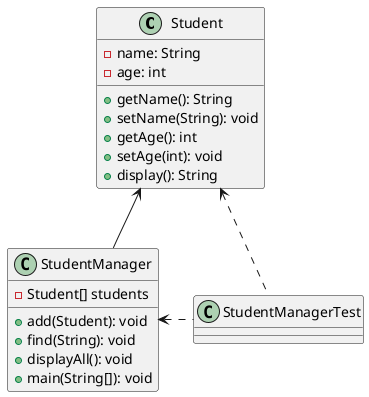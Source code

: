 @startuml

class Student {
    - name: String
    - age: int
    + getName(): String
    + setName(String): void
    + getAge(): int
    + setAge(int): void
    + display(): String
}

class StudentManager {
    - Student[] students
    + add(Student): void
    + find(String): void
    + displayAll(): void
}

class StudentManager {
    + main(String[]): void
}

Student <- StudentManager
Student <.. StudentManagerTest
StudentManager <. StudentManagerTest

@enduml
